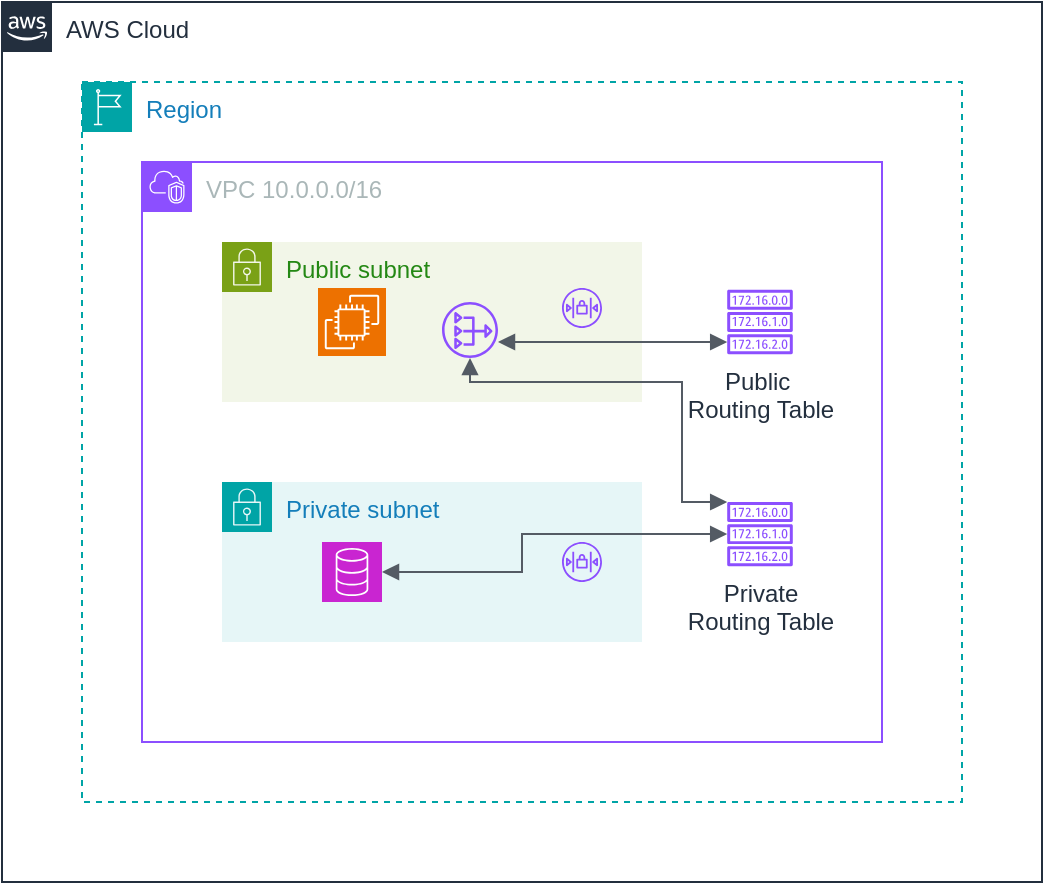 <mxfile version="24.2.5" type="github">
  <diagram name="Page-1" id="vzyQNJ5mFGqe8O9gfs7n">
    <mxGraphModel dx="1002" dy="617" grid="1" gridSize="10" guides="1" tooltips="1" connect="1" arrows="1" fold="1" page="1" pageScale="1" pageWidth="850" pageHeight="1100" math="0" shadow="0">
      <root>
        <mxCell id="0" />
        <mxCell id="1" parent="0" />
        <mxCell id="FnUP0mPTj1-Q6ldSBi1f-1" value="AWS Cloud" style="points=[[0,0],[0.25,0],[0.5,0],[0.75,0],[1,0],[1,0.25],[1,0.5],[1,0.75],[1,1],[0.75,1],[0.5,1],[0.25,1],[0,1],[0,0.75],[0,0.5],[0,0.25]];outlineConnect=0;gradientColor=none;html=1;whiteSpace=wrap;fontSize=12;fontStyle=0;container=1;pointerEvents=0;collapsible=0;recursiveResize=0;shape=mxgraph.aws4.group;grIcon=mxgraph.aws4.group_aws_cloud_alt;strokeColor=#232F3E;fillColor=none;verticalAlign=top;align=left;spacingLeft=30;fontColor=#232F3E;dashed=0;" vertex="1" parent="1">
          <mxGeometry x="40" y="40" width="520" height="440" as="geometry" />
        </mxCell>
        <mxCell id="FnUP0mPTj1-Q6ldSBi1f-2" value="Region" style="points=[[0,0],[0.25,0],[0.5,0],[0.75,0],[1,0],[1,0.25],[1,0.5],[1,0.75],[1,1],[0.75,1],[0.5,1],[0.25,1],[0,1],[0,0.75],[0,0.5],[0,0.25]];outlineConnect=0;gradientColor=none;html=1;whiteSpace=wrap;fontSize=12;fontStyle=0;container=1;pointerEvents=0;collapsible=0;recursiveResize=0;shape=mxgraph.aws4.group;grIcon=mxgraph.aws4.group_region;strokeColor=#00A4A6;fillColor=none;verticalAlign=top;align=left;spacingLeft=30;fontColor=#147EBA;dashed=1;" vertex="1" parent="1">
          <mxGeometry x="80" y="80" width="440" height="360" as="geometry" />
        </mxCell>
        <mxCell id="FnUP0mPTj1-Q6ldSBi1f-3" value="VPC 10.0.0.0/16" style="points=[[0,0],[0.25,0],[0.5,0],[0.75,0],[1,0],[1,0.25],[1,0.5],[1,0.75],[1,1],[0.75,1],[0.5,1],[0.25,1],[0,1],[0,0.75],[0,0.5],[0,0.25]];outlineConnect=0;gradientColor=none;html=1;whiteSpace=wrap;fontSize=12;fontStyle=0;container=1;pointerEvents=0;collapsible=0;recursiveResize=0;shape=mxgraph.aws4.group;grIcon=mxgraph.aws4.group_vpc2;strokeColor=#8C4FFF;fillColor=none;verticalAlign=top;align=left;spacingLeft=30;fontColor=#AAB7B8;dashed=0;" vertex="1" parent="FnUP0mPTj1-Q6ldSBi1f-2">
          <mxGeometry x="30" y="40" width="370" height="290" as="geometry" />
        </mxCell>
        <mxCell id="FnUP0mPTj1-Q6ldSBi1f-4" value="Public subnet" style="points=[[0,0],[0.25,0],[0.5,0],[0.75,0],[1,0],[1,0.25],[1,0.5],[1,0.75],[1,1],[0.75,1],[0.5,1],[0.25,1],[0,1],[0,0.75],[0,0.5],[0,0.25]];outlineConnect=0;gradientColor=none;html=1;whiteSpace=wrap;fontSize=12;fontStyle=0;container=1;pointerEvents=0;collapsible=0;recursiveResize=0;shape=mxgraph.aws4.group;grIcon=mxgraph.aws4.group_security_group;grStroke=0;strokeColor=#7AA116;fillColor=#F2F6E8;verticalAlign=top;align=left;spacingLeft=30;fontColor=#248814;dashed=0;" vertex="1" parent="FnUP0mPTj1-Q6ldSBi1f-3">
          <mxGeometry x="40" y="40" width="210" height="80" as="geometry" />
        </mxCell>
        <mxCell id="FnUP0mPTj1-Q6ldSBi1f-8" value="" style="sketch=0;points=[[0,0,0],[0.25,0,0],[0.5,0,0],[0.75,0,0],[1,0,0],[0,1,0],[0.25,1,0],[0.5,1,0],[0.75,1,0],[1,1,0],[0,0.25,0],[0,0.5,0],[0,0.75,0],[1,0.25,0],[1,0.5,0],[1,0.75,0]];outlineConnect=0;fontColor=#232F3E;fillColor=#ED7100;strokeColor=#ffffff;dashed=0;verticalLabelPosition=bottom;verticalAlign=top;align=center;html=1;fontSize=12;fontStyle=0;aspect=fixed;shape=mxgraph.aws4.resourceIcon;resIcon=mxgraph.aws4.ec2;" vertex="1" parent="FnUP0mPTj1-Q6ldSBi1f-4">
          <mxGeometry x="48" y="23" width="34" height="34" as="geometry" />
        </mxCell>
        <mxCell id="FnUP0mPTj1-Q6ldSBi1f-12" value="" style="sketch=0;outlineConnect=0;fontColor=#232F3E;gradientColor=none;fillColor=#8C4FFF;strokeColor=none;dashed=0;verticalLabelPosition=bottom;verticalAlign=top;align=center;html=1;fontSize=12;fontStyle=0;aspect=fixed;pointerEvents=1;shape=mxgraph.aws4.network_access_control_list;" vertex="1" parent="FnUP0mPTj1-Q6ldSBi1f-4">
          <mxGeometry x="170" y="23" width="20" height="20" as="geometry" />
        </mxCell>
        <mxCell id="FnUP0mPTj1-Q6ldSBi1f-13" value="" style="sketch=0;outlineConnect=0;fontColor=#232F3E;gradientColor=none;fillColor=#8C4FFF;strokeColor=none;dashed=0;verticalLabelPosition=bottom;verticalAlign=top;align=center;html=1;fontSize=12;fontStyle=0;aspect=fixed;pointerEvents=1;shape=mxgraph.aws4.nat_gateway;" vertex="1" parent="FnUP0mPTj1-Q6ldSBi1f-4">
          <mxGeometry x="110" y="30" width="28" height="28" as="geometry" />
        </mxCell>
        <mxCell id="FnUP0mPTj1-Q6ldSBi1f-7" value="Private subnet" style="points=[[0,0],[0.25,0],[0.5,0],[0.75,0],[1,0],[1,0.25],[1,0.5],[1,0.75],[1,1],[0.75,1],[0.5,1],[0.25,1],[0,1],[0,0.75],[0,0.5],[0,0.25]];outlineConnect=0;gradientColor=none;html=1;whiteSpace=wrap;fontSize=12;fontStyle=0;container=1;pointerEvents=0;collapsible=0;recursiveResize=0;shape=mxgraph.aws4.group;grIcon=mxgraph.aws4.group_security_group;grStroke=0;strokeColor=#00A4A6;fillColor=#E6F6F7;verticalAlign=top;align=left;spacingLeft=30;fontColor=#147EBA;dashed=0;" vertex="1" parent="FnUP0mPTj1-Q6ldSBi1f-3">
          <mxGeometry x="40" y="160" width="210" height="80" as="geometry" />
        </mxCell>
        <mxCell id="FnUP0mPTj1-Q6ldSBi1f-9" value="" style="sketch=0;points=[[0,0,0],[0.25,0,0],[0.5,0,0],[0.75,0,0],[1,0,0],[0,1,0],[0.25,1,0],[0.5,1,0],[0.75,1,0],[1,1,0],[0,0.25,0],[0,0.5,0],[0,0.75,0],[1,0.25,0],[1,0.5,0],[1,0.75,0]];outlineConnect=0;fontColor=#232F3E;fillColor=#C925D1;strokeColor=#ffffff;dashed=0;verticalLabelPosition=bottom;verticalAlign=top;align=center;html=1;fontSize=12;fontStyle=0;aspect=fixed;shape=mxgraph.aws4.resourceIcon;resIcon=mxgraph.aws4.database;" vertex="1" parent="FnUP0mPTj1-Q6ldSBi1f-7">
          <mxGeometry x="50" y="30" width="30" height="30" as="geometry" />
        </mxCell>
        <mxCell id="FnUP0mPTj1-Q6ldSBi1f-11" value="" style="sketch=0;outlineConnect=0;fontColor=#232F3E;gradientColor=none;fillColor=#8C4FFF;strokeColor=none;dashed=0;verticalLabelPosition=bottom;verticalAlign=top;align=center;html=1;fontSize=12;fontStyle=0;aspect=fixed;pointerEvents=1;shape=mxgraph.aws4.network_access_control_list;" vertex="1" parent="FnUP0mPTj1-Q6ldSBi1f-7">
          <mxGeometry x="170" y="30" width="20" height="20" as="geometry" />
        </mxCell>
        <mxCell id="FnUP0mPTj1-Q6ldSBi1f-10" value="Public&amp;nbsp;&lt;div&gt;Routing Table&lt;/div&gt;" style="sketch=0;outlineConnect=0;fontColor=#232F3E;gradientColor=none;fillColor=#8C4FFF;strokeColor=none;dashed=0;verticalLabelPosition=bottom;verticalAlign=top;align=center;html=1;fontSize=12;fontStyle=0;aspect=fixed;pointerEvents=1;shape=mxgraph.aws4.route_table;" vertex="1" parent="FnUP0mPTj1-Q6ldSBi1f-3">
          <mxGeometry x="292.5" y="63.92" width="33" height="32.15" as="geometry" />
        </mxCell>
        <mxCell id="FnUP0mPTj1-Q6ldSBi1f-15" value="Private&lt;div&gt;Routing Table&lt;/div&gt;" style="sketch=0;outlineConnect=0;fontColor=#232F3E;gradientColor=none;fillColor=#8C4FFF;strokeColor=none;dashed=0;verticalLabelPosition=bottom;verticalAlign=top;align=center;html=1;fontSize=12;fontStyle=0;aspect=fixed;pointerEvents=1;shape=mxgraph.aws4.route_table;" vertex="1" parent="FnUP0mPTj1-Q6ldSBi1f-3">
          <mxGeometry x="292.5" y="170" width="33" height="32.15" as="geometry" />
        </mxCell>
        <mxCell id="FnUP0mPTj1-Q6ldSBi1f-17" value="" style="edgeStyle=orthogonalEdgeStyle;html=1;endArrow=block;elbow=vertical;startArrow=block;startFill=1;endFill=1;strokeColor=#545B64;rounded=0;exitX=1;exitY=0.5;exitDx=0;exitDy=0;exitPerimeter=0;" edge="1" parent="FnUP0mPTj1-Q6ldSBi1f-3" source="FnUP0mPTj1-Q6ldSBi1f-9" target="FnUP0mPTj1-Q6ldSBi1f-15">
          <mxGeometry width="100" relative="1" as="geometry">
            <mxPoint x="260" y="200" as="sourcePoint" />
            <mxPoint x="360" y="200" as="targetPoint" />
            <Array as="points">
              <mxPoint x="190" y="205" />
              <mxPoint x="190" y="186" />
            </Array>
          </mxGeometry>
        </mxCell>
        <mxCell id="FnUP0mPTj1-Q6ldSBi1f-18" value="" style="edgeStyle=orthogonalEdgeStyle;html=1;endArrow=block;elbow=vertical;startArrow=block;startFill=1;endFill=1;strokeColor=#545B64;rounded=0;" edge="1" parent="FnUP0mPTj1-Q6ldSBi1f-3" source="FnUP0mPTj1-Q6ldSBi1f-13" target="FnUP0mPTj1-Q6ldSBi1f-15">
          <mxGeometry width="100" relative="1" as="geometry">
            <mxPoint x="260" y="200" as="sourcePoint" />
            <mxPoint x="360" y="200" as="targetPoint" />
            <Array as="points">
              <mxPoint x="164" y="110" />
              <mxPoint x="270" y="110" />
              <mxPoint x="270" y="170" />
            </Array>
          </mxGeometry>
        </mxCell>
        <mxCell id="FnUP0mPTj1-Q6ldSBi1f-20" value="" style="edgeStyle=orthogonalEdgeStyle;html=1;endArrow=block;elbow=vertical;startArrow=block;startFill=1;endFill=1;strokeColor=#545B64;rounded=0;" edge="1" parent="FnUP0mPTj1-Q6ldSBi1f-3" source="FnUP0mPTj1-Q6ldSBi1f-13" target="FnUP0mPTj1-Q6ldSBi1f-10">
          <mxGeometry width="100" relative="1" as="geometry">
            <mxPoint x="192.5" y="79.5" as="sourcePoint" />
            <mxPoint x="292.5" y="79.5" as="targetPoint" />
            <Array as="points">
              <mxPoint x="270" y="90" />
              <mxPoint x="270" y="90" />
            </Array>
          </mxGeometry>
        </mxCell>
      </root>
    </mxGraphModel>
  </diagram>
</mxfile>
